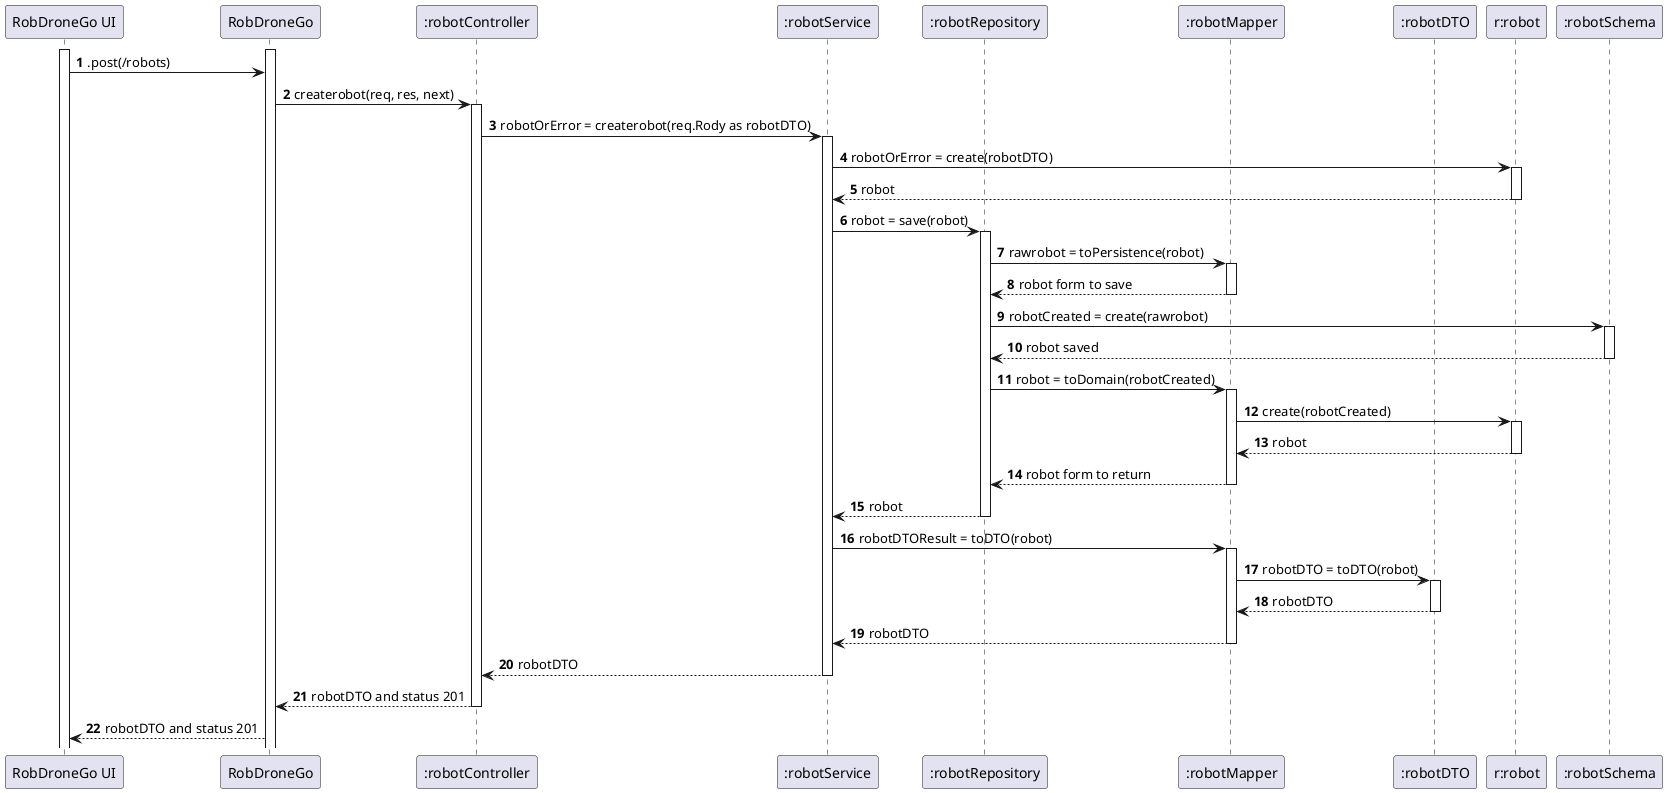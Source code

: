 @startuml

autonumber
participant "RobDroneGo UI" as UI
participant "RobDroneGo" as API
participant ":robotController" as RC
participant ":robotService" as RS
participant ":robotRepository" as RR
participant ":robotMapper" as RM
participant ":robotDTO" as DTO
participant "r:robot" as R
participant ":robotSchema" as RSchema


activate UI
activate API
UI -> API : .post(/robots)
API -> RC : createrobot(req, res, next)
activate RC
RC -> RS : robotOrError = createrobot(req.Rody as robotDTO)
activate RS
RS -> R : robotOrError = create(robotDTO)
activate R
R --> RS : robot
deactivate R
RS -> RR : robot = save(robot)
activate RR
RR -> RM : rawrobot = toPersistence(robot)
activate RM
RM --> RR : robot form to save
deactivate RM
RR -> RSchema : robotCreated = create(rawrobot)
activate RSchema
RSchema --> RR : robot saved
deactivate RSchema
deactivate RM
RR -> RM : robot = toDomain(robotCreated)
activate RM
RM -> R : create(robotCreated)
activate R
R --> RM : robot
deactivate R
RM --> RR : robot form to return
deactivate RM
RR --> RS : robot
deactivate RR
RS -> RM : robotDTOResult = toDTO(robot)
activate RM
RM -> DTO : robotDTO = toDTO(robot)
activate DTO
DTO --> RM : robotDTO
deactivate DTO
RM --> RS : robotDTO
deactivate RM
RS --> RC : robotDTO
deactivate RS
RC --> API : robotDTO and status 201
deactivate RC
API --> UI : robotDTO and status 201

@enduml